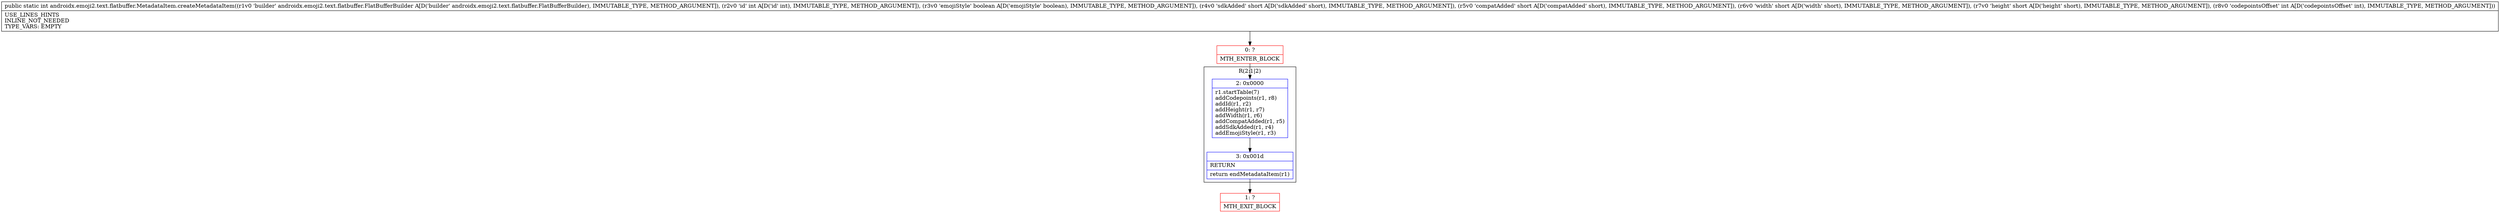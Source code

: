 digraph "CFG forandroidx.emoji2.text.flatbuffer.MetadataItem.createMetadataItem(Landroidx\/emoji2\/text\/flatbuffer\/FlatBufferBuilder;IZSSSSI)I" {
subgraph cluster_Region_1756270044 {
label = "R(2:1|2)";
node [shape=record,color=blue];
Node_2 [shape=record,label="{2\:\ 0x0000|r1.startTable(7)\laddCodepoints(r1, r8)\laddId(r1, r2)\laddHeight(r1, r7)\laddWidth(r1, r6)\laddCompatAdded(r1, r5)\laddSdkAdded(r1, r4)\laddEmojiStyle(r1, r3)\l}"];
Node_3 [shape=record,label="{3\:\ 0x001d|RETURN\l|return endMetadataItem(r1)\l}"];
}
Node_0 [shape=record,color=red,label="{0\:\ ?|MTH_ENTER_BLOCK\l}"];
Node_1 [shape=record,color=red,label="{1\:\ ?|MTH_EXIT_BLOCK\l}"];
MethodNode[shape=record,label="{public static int androidx.emoji2.text.flatbuffer.MetadataItem.createMetadataItem((r1v0 'builder' androidx.emoji2.text.flatbuffer.FlatBufferBuilder A[D('builder' androidx.emoji2.text.flatbuffer.FlatBufferBuilder), IMMUTABLE_TYPE, METHOD_ARGUMENT]), (r2v0 'id' int A[D('id' int), IMMUTABLE_TYPE, METHOD_ARGUMENT]), (r3v0 'emojiStyle' boolean A[D('emojiStyle' boolean), IMMUTABLE_TYPE, METHOD_ARGUMENT]), (r4v0 'sdkAdded' short A[D('sdkAdded' short), IMMUTABLE_TYPE, METHOD_ARGUMENT]), (r5v0 'compatAdded' short A[D('compatAdded' short), IMMUTABLE_TYPE, METHOD_ARGUMENT]), (r6v0 'width' short A[D('width' short), IMMUTABLE_TYPE, METHOD_ARGUMENT]), (r7v0 'height' short A[D('height' short), IMMUTABLE_TYPE, METHOD_ARGUMENT]), (r8v0 'codepointsOffset' int A[D('codepointsOffset' int), IMMUTABLE_TYPE, METHOD_ARGUMENT]))  | USE_LINES_HINTS\lINLINE_NOT_NEEDED\lTYPE_VARS: EMPTY\l}"];
MethodNode -> Node_0;Node_2 -> Node_3;
Node_3 -> Node_1;
Node_0 -> Node_2;
}

